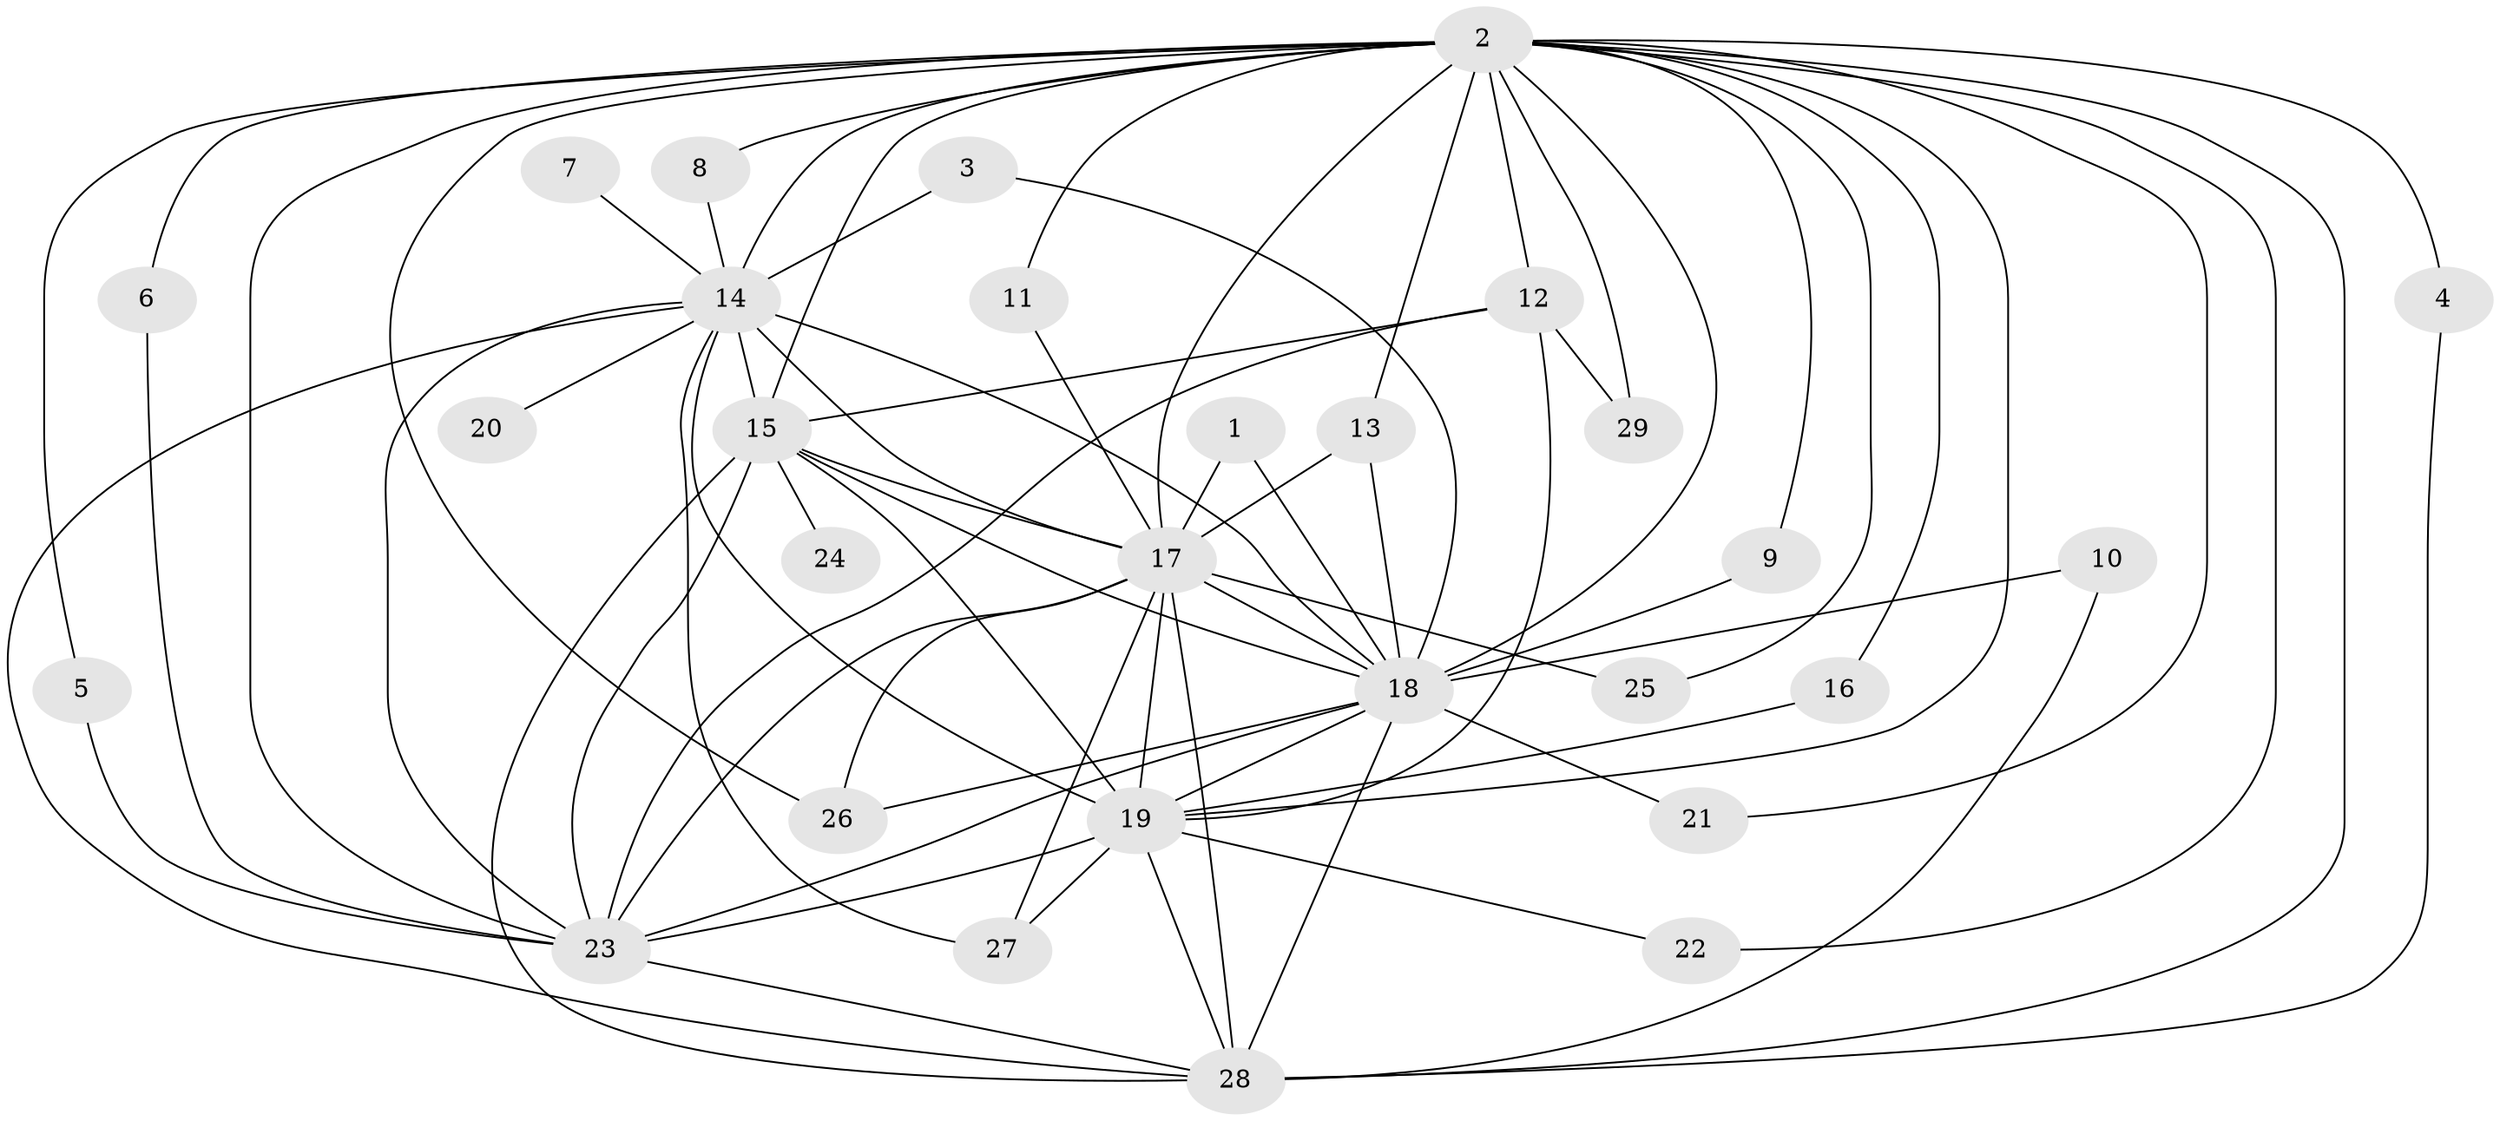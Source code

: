 // original degree distribution, {13: 0.017857142857142856, 25: 0.017857142857142856, 18: 0.03571428571428571, 11: 0.017857142857142856, 15: 0.03571428571428571, 14: 0.03571428571428571, 21: 0.017857142857142856, 5: 0.017857142857142856, 2: 0.6071428571428571, 3: 0.125, 4: 0.07142857142857142}
// Generated by graph-tools (version 1.1) at 2025/25/03/09/25 03:25:38]
// undirected, 29 vertices, 72 edges
graph export_dot {
graph [start="1"]
  node [color=gray90,style=filled];
  1;
  2;
  3;
  4;
  5;
  6;
  7;
  8;
  9;
  10;
  11;
  12;
  13;
  14;
  15;
  16;
  17;
  18;
  19;
  20;
  21;
  22;
  23;
  24;
  25;
  26;
  27;
  28;
  29;
  1 -- 17 [weight=1.0];
  1 -- 18 [weight=1.0];
  2 -- 4 [weight=1.0];
  2 -- 5 [weight=1.0];
  2 -- 6 [weight=1.0];
  2 -- 8 [weight=1.0];
  2 -- 9 [weight=1.0];
  2 -- 11 [weight=1.0];
  2 -- 12 [weight=1.0];
  2 -- 13 [weight=1.0];
  2 -- 14 [weight=4.0];
  2 -- 15 [weight=3.0];
  2 -- 16 [weight=1.0];
  2 -- 17 [weight=3.0];
  2 -- 18 [weight=3.0];
  2 -- 19 [weight=4.0];
  2 -- 21 [weight=1.0];
  2 -- 22 [weight=1.0];
  2 -- 23 [weight=2.0];
  2 -- 25 [weight=1.0];
  2 -- 26 [weight=1.0];
  2 -- 28 [weight=3.0];
  2 -- 29 [weight=1.0];
  3 -- 14 [weight=1.0];
  3 -- 18 [weight=1.0];
  4 -- 28 [weight=1.0];
  5 -- 23 [weight=1.0];
  6 -- 23 [weight=1.0];
  7 -- 14 [weight=1.0];
  8 -- 14 [weight=1.0];
  9 -- 18 [weight=1.0];
  10 -- 18 [weight=1.0];
  10 -- 28 [weight=1.0];
  11 -- 17 [weight=1.0];
  12 -- 15 [weight=1.0];
  12 -- 19 [weight=2.0];
  12 -- 23 [weight=1.0];
  12 -- 29 [weight=1.0];
  13 -- 17 [weight=1.0];
  13 -- 18 [weight=1.0];
  14 -- 15 [weight=2.0];
  14 -- 17 [weight=1.0];
  14 -- 18 [weight=2.0];
  14 -- 19 [weight=3.0];
  14 -- 20 [weight=1.0];
  14 -- 23 [weight=2.0];
  14 -- 27 [weight=1.0];
  14 -- 28 [weight=1.0];
  15 -- 17 [weight=2.0];
  15 -- 18 [weight=1.0];
  15 -- 19 [weight=2.0];
  15 -- 23 [weight=1.0];
  15 -- 24 [weight=2.0];
  15 -- 28 [weight=1.0];
  16 -- 19 [weight=1.0];
  17 -- 18 [weight=1.0];
  17 -- 19 [weight=3.0];
  17 -- 23 [weight=1.0];
  17 -- 25 [weight=2.0];
  17 -- 26 [weight=1.0];
  17 -- 27 [weight=1.0];
  17 -- 28 [weight=2.0];
  18 -- 19 [weight=3.0];
  18 -- 21 [weight=1.0];
  18 -- 23 [weight=1.0];
  18 -- 26 [weight=1.0];
  18 -- 28 [weight=2.0];
  19 -- 22 [weight=1.0];
  19 -- 23 [weight=3.0];
  19 -- 27 [weight=2.0];
  19 -- 28 [weight=2.0];
  23 -- 28 [weight=2.0];
}

